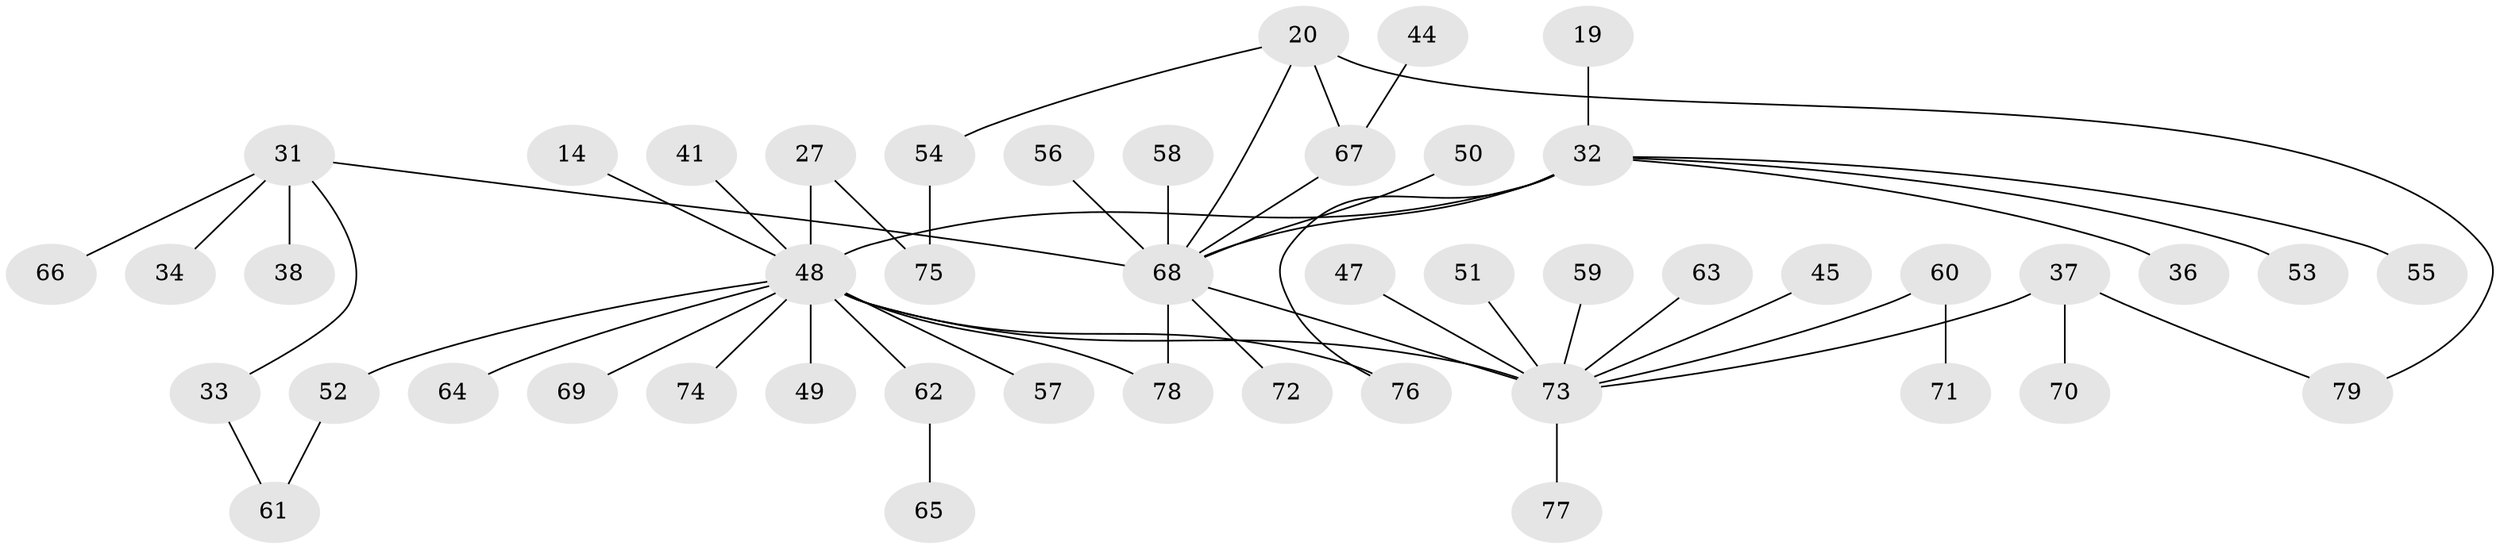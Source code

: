 // original degree distribution, {4: 0.05063291139240506, 5: 0.06329113924050633, 6: 0.02531645569620253, 7: 0.02531645569620253, 3: 0.189873417721519, 2: 0.26582278481012656, 1: 0.379746835443038}
// Generated by graph-tools (version 1.1) at 2025/44/03/04/25 21:44:39]
// undirected, 47 vertices, 53 edges
graph export_dot {
graph [start="1"]
  node [color=gray90,style=filled];
  14;
  19;
  20;
  27;
  31;
  32 [super="+6+3+8"];
  33;
  34;
  36;
  37 [super="+26"];
  38;
  41;
  44;
  45;
  47;
  48 [super="+10+29+35"];
  49;
  50;
  51;
  52;
  53;
  54;
  55 [super="+12"];
  56;
  57;
  58;
  59;
  60;
  61;
  62;
  63;
  64;
  65;
  66;
  67 [super="+40"];
  68 [super="+30+23"];
  69;
  70;
  71;
  72;
  73 [super="+15+39+28"];
  74;
  75;
  76 [super="+21"];
  77;
  78;
  79 [super="+46"];
  14 -- 48;
  19 -- 32;
  20 -- 54;
  20 -- 67 [weight=2];
  20 -- 68;
  20 -- 79;
  27 -- 75;
  27 -- 48;
  31 -- 33;
  31 -- 34;
  31 -- 38;
  31 -- 66;
  31 -- 68;
  32 -- 48 [weight=2];
  32 -- 68 [weight=2];
  32 -- 76;
  32 -- 53;
  32 -- 36;
  32 -- 55;
  33 -- 61;
  37 -- 73 [weight=2];
  37 -- 70;
  37 -- 79;
  41 -- 48;
  44 -- 67;
  45 -- 73;
  47 -- 73;
  48 -- 69;
  48 -- 57;
  48 -- 49;
  48 -- 73 [weight=3];
  48 -- 64;
  48 -- 74;
  48 -- 78;
  48 -- 52;
  48 -- 62;
  48 -- 76;
  50 -- 68;
  51 -- 73;
  52 -- 61;
  54 -- 75;
  56 -- 68;
  58 -- 68;
  59 -- 73;
  60 -- 71;
  60 -- 73;
  62 -- 65;
  63 -- 73;
  67 -- 68 [weight=2];
  68 -- 72;
  68 -- 73;
  68 -- 78;
  73 -- 77;
}
